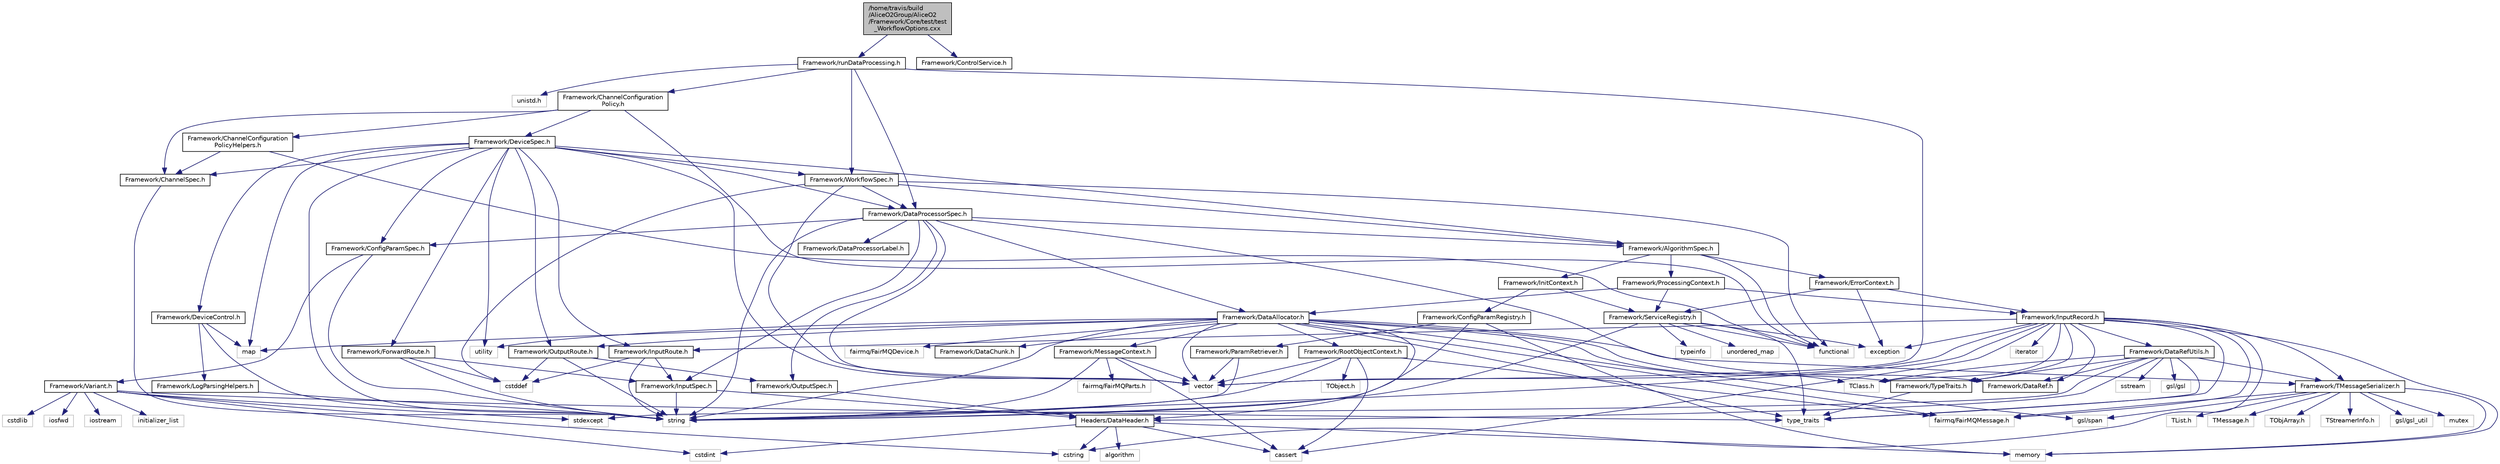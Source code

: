 digraph "/home/travis/build/AliceO2Group/AliceO2/Framework/Core/test/test_WorkflowOptions.cxx"
{
 // INTERACTIVE_SVG=YES
  bgcolor="transparent";
  edge [fontname="Helvetica",fontsize="10",labelfontname="Helvetica",labelfontsize="10"];
  node [fontname="Helvetica",fontsize="10",shape=record];
  Node1 [label="/home/travis/build\l/AliceO2Group/AliceO2\l/Framework/Core/test/test\l_WorkflowOptions.cxx",height=0.2,width=0.4,color="black", fillcolor="grey75", style="filled" fontcolor="black"];
  Node1 -> Node2 [color="midnightblue",fontsize="10",style="solid",fontname="Helvetica"];
  Node2 [label="Framework/runDataProcessing.h",height=0.2,width=0.4,color="black",URL="$db/dd0/runDataProcessing_8h.html"];
  Node2 -> Node3 [color="midnightblue",fontsize="10",style="solid",fontname="Helvetica"];
  Node3 [label="unistd.h",height=0.2,width=0.4,color="grey75"];
  Node2 -> Node4 [color="midnightblue",fontsize="10",style="solid",fontname="Helvetica"];
  Node4 [label="vector",height=0.2,width=0.4,color="grey75"];
  Node2 -> Node5 [color="midnightblue",fontsize="10",style="solid",fontname="Helvetica"];
  Node5 [label="Framework/ChannelConfiguration\lPolicy.h",height=0.2,width=0.4,color="black",URL="$dd/d0f/ChannelConfigurationPolicy_8h.html"];
  Node5 -> Node6 [color="midnightblue",fontsize="10",style="solid",fontname="Helvetica"];
  Node6 [label="functional",height=0.2,width=0.4,color="grey75"];
  Node5 -> Node7 [color="midnightblue",fontsize="10",style="solid",fontname="Helvetica"];
  Node7 [label="Framework/ChannelConfiguration\lPolicyHelpers.h",height=0.2,width=0.4,color="black",URL="$d6/d05/ChannelConfigurationPolicyHelpers_8h.html"];
  Node7 -> Node8 [color="midnightblue",fontsize="10",style="solid",fontname="Helvetica"];
  Node8 [label="Framework/ChannelSpec.h",height=0.2,width=0.4,color="black",URL="$d6/d72/ChannelSpec_8h.html"];
  Node8 -> Node9 [color="midnightblue",fontsize="10",style="solid",fontname="Helvetica"];
  Node9 [label="string",height=0.2,width=0.4,color="grey75"];
  Node7 -> Node6 [color="midnightblue",fontsize="10",style="solid",fontname="Helvetica"];
  Node5 -> Node8 [color="midnightblue",fontsize="10",style="solid",fontname="Helvetica"];
  Node5 -> Node10 [color="midnightblue",fontsize="10",style="solid",fontname="Helvetica"];
  Node10 [label="Framework/DeviceSpec.h",height=0.2,width=0.4,color="black",URL="$df/de8/DeviceSpec_8h.html"];
  Node10 -> Node11 [color="midnightblue",fontsize="10",style="solid",fontname="Helvetica"];
  Node11 [label="Framework/WorkflowSpec.h",height=0.2,width=0.4,color="black",URL="$df/da1/WorkflowSpec_8h.html"];
  Node11 -> Node12 [color="midnightblue",fontsize="10",style="solid",fontname="Helvetica"];
  Node12 [label="Framework/DataProcessorSpec.h",height=0.2,width=0.4,color="black",URL="$d0/df4/DataProcessorSpec_8h.html"];
  Node12 -> Node13 [color="midnightblue",fontsize="10",style="solid",fontname="Helvetica"];
  Node13 [label="Framework/AlgorithmSpec.h",height=0.2,width=0.4,color="black",URL="$d0/d14/AlgorithmSpec_8h.html"];
  Node13 -> Node14 [color="midnightblue",fontsize="10",style="solid",fontname="Helvetica"];
  Node14 [label="Framework/ProcessingContext.h",height=0.2,width=0.4,color="black",URL="$de/d6a/ProcessingContext_8h.html"];
  Node14 -> Node15 [color="midnightblue",fontsize="10",style="solid",fontname="Helvetica"];
  Node15 [label="Framework/InputRecord.h",height=0.2,width=0.4,color="black",URL="$d6/d5c/InputRecord_8h.html"];
  Node15 -> Node16 [color="midnightblue",fontsize="10",style="solid",fontname="Helvetica"];
  Node16 [label="Framework/DataRef.h",height=0.2,width=0.4,color="black",URL="$d5/dfb/DataRef_8h.html"];
  Node15 -> Node17 [color="midnightblue",fontsize="10",style="solid",fontname="Helvetica"];
  Node17 [label="Framework/DataRefUtils.h",height=0.2,width=0.4,color="black",URL="$d5/db8/DataRefUtils_8h.html"];
  Node17 -> Node16 [color="midnightblue",fontsize="10",style="solid",fontname="Helvetica"];
  Node17 -> Node18 [color="midnightblue",fontsize="10",style="solid",fontname="Helvetica"];
  Node18 [label="Headers/DataHeader.h",height=0.2,width=0.4,color="black",URL="$dc/dcd/DataHeader_8h.html"];
  Node18 -> Node19 [color="midnightblue",fontsize="10",style="solid",fontname="Helvetica"];
  Node19 [label="cstdint",height=0.2,width=0.4,color="grey75"];
  Node18 -> Node20 [color="midnightblue",fontsize="10",style="solid",fontname="Helvetica"];
  Node20 [label="memory",height=0.2,width=0.4,color="grey75"];
  Node18 -> Node21 [color="midnightblue",fontsize="10",style="solid",fontname="Helvetica"];
  Node21 [label="cassert",height=0.2,width=0.4,color="grey75"];
  Node18 -> Node22 [color="midnightblue",fontsize="10",style="solid",fontname="Helvetica"];
  Node22 [label="cstring",height=0.2,width=0.4,color="grey75"];
  Node18 -> Node23 [color="midnightblue",fontsize="10",style="solid",fontname="Helvetica"];
  Node23 [label="algorithm",height=0.2,width=0.4,color="grey75"];
  Node17 -> Node24 [color="midnightblue",fontsize="10",style="solid",fontname="Helvetica"];
  Node24 [label="Framework/TMessageSerializer.h",height=0.2,width=0.4,color="black",URL="$d8/d3c/TMessageSerializer_8h.html"];
  Node24 -> Node25 [color="midnightblue",fontsize="10",style="solid",fontname="Helvetica"];
  Node25 [label="fairmq/FairMQMessage.h",height=0.2,width=0.4,color="grey75"];
  Node24 -> Node26 [color="midnightblue",fontsize="10",style="solid",fontname="Helvetica"];
  Node26 [label="TList.h",height=0.2,width=0.4,color="grey75"];
  Node24 -> Node27 [color="midnightblue",fontsize="10",style="solid",fontname="Helvetica"];
  Node27 [label="TMessage.h",height=0.2,width=0.4,color="grey75"];
  Node24 -> Node28 [color="midnightblue",fontsize="10",style="solid",fontname="Helvetica"];
  Node28 [label="TObjArray.h",height=0.2,width=0.4,color="grey75"];
  Node24 -> Node29 [color="midnightblue",fontsize="10",style="solid",fontname="Helvetica"];
  Node29 [label="TStreamerInfo.h",height=0.2,width=0.4,color="grey75"];
  Node24 -> Node30 [color="midnightblue",fontsize="10",style="solid",fontname="Helvetica"];
  Node30 [label="gsl/gsl_util",height=0.2,width=0.4,color="grey75"];
  Node24 -> Node31 [color="midnightblue",fontsize="10",style="solid",fontname="Helvetica"];
  Node31 [label="gsl/span",height=0.2,width=0.4,color="grey75"];
  Node24 -> Node20 [color="midnightblue",fontsize="10",style="solid",fontname="Helvetica"];
  Node24 -> Node32 [color="midnightblue",fontsize="10",style="solid",fontname="Helvetica"];
  Node32 [label="mutex",height=0.2,width=0.4,color="grey75"];
  Node17 -> Node33 [color="midnightblue",fontsize="10",style="solid",fontname="Helvetica"];
  Node33 [label="Framework/TypeTraits.h",height=0.2,width=0.4,color="black",URL="$d0/d95/TypeTraits_8h.html"];
  Node33 -> Node34 [color="midnightblue",fontsize="10",style="solid",fontname="Helvetica"];
  Node34 [label="type_traits",height=0.2,width=0.4,color="grey75"];
  Node17 -> Node35 [color="midnightblue",fontsize="10",style="solid",fontname="Helvetica"];
  Node35 [label="TClass.h",height=0.2,width=0.4,color="grey75"];
  Node17 -> Node36 [color="midnightblue",fontsize="10",style="solid",fontname="Helvetica"];
  Node36 [label="stdexcept",height=0.2,width=0.4,color="grey75"];
  Node17 -> Node37 [color="midnightblue",fontsize="10",style="solid",fontname="Helvetica"];
  Node37 [label="sstream",height=0.2,width=0.4,color="grey75"];
  Node17 -> Node34 [color="midnightblue",fontsize="10",style="solid",fontname="Helvetica"];
  Node17 -> Node38 [color="midnightblue",fontsize="10",style="solid",fontname="Helvetica"];
  Node38 [label="gsl/gsl",height=0.2,width=0.4,color="grey75"];
  Node15 -> Node39 [color="midnightblue",fontsize="10",style="solid",fontname="Helvetica"];
  Node39 [label="Framework/InputRoute.h",height=0.2,width=0.4,color="black",URL="$d5/d19/InputRoute_8h.html"];
  Node39 -> Node40 [color="midnightblue",fontsize="10",style="solid",fontname="Helvetica"];
  Node40 [label="Framework/InputSpec.h",height=0.2,width=0.4,color="black",URL="$d5/d3f/InputSpec_8h.html"];
  Node40 -> Node9 [color="midnightblue",fontsize="10",style="solid",fontname="Helvetica"];
  Node40 -> Node18 [color="midnightblue",fontsize="10",style="solid",fontname="Helvetica"];
  Node39 -> Node41 [color="midnightblue",fontsize="10",style="solid",fontname="Helvetica"];
  Node41 [label="cstddef",height=0.2,width=0.4,color="grey75"];
  Node39 -> Node9 [color="midnightblue",fontsize="10",style="solid",fontname="Helvetica"];
  Node15 -> Node33 [color="midnightblue",fontsize="10",style="solid",fontname="Helvetica"];
  Node15 -> Node25 [color="midnightblue",fontsize="10",style="solid",fontname="Helvetica"];
  Node15 -> Node24 [color="midnightblue",fontsize="10",style="solid",fontname="Helvetica"];
  Node15 -> Node35 [color="midnightblue",fontsize="10",style="solid",fontname="Helvetica"];
  Node15 -> Node42 [color="midnightblue",fontsize="10",style="solid",fontname="Helvetica"];
  Node42 [label="iterator",height=0.2,width=0.4,color="grey75"];
  Node15 -> Node9 [color="midnightblue",fontsize="10",style="solid",fontname="Helvetica"];
  Node15 -> Node4 [color="midnightblue",fontsize="10",style="solid",fontname="Helvetica"];
  Node15 -> Node22 [color="midnightblue",fontsize="10",style="solid",fontname="Helvetica"];
  Node15 -> Node21 [color="midnightblue",fontsize="10",style="solid",fontname="Helvetica"];
  Node15 -> Node43 [color="midnightblue",fontsize="10",style="solid",fontname="Helvetica"];
  Node43 [label="exception",height=0.2,width=0.4,color="grey75"];
  Node15 -> Node20 [color="midnightblue",fontsize="10",style="solid",fontname="Helvetica"];
  Node15 -> Node34 [color="midnightblue",fontsize="10",style="solid",fontname="Helvetica"];
  Node14 -> Node44 [color="midnightblue",fontsize="10",style="solid",fontname="Helvetica"];
  Node44 [label="Framework/ServiceRegistry.h",height=0.2,width=0.4,color="black",URL="$d8/d17/ServiceRegistry_8h.html"];
  Node44 -> Node43 [color="midnightblue",fontsize="10",style="solid",fontname="Helvetica"];
  Node44 -> Node6 [color="midnightblue",fontsize="10",style="solid",fontname="Helvetica"];
  Node44 -> Node9 [color="midnightblue",fontsize="10",style="solid",fontname="Helvetica"];
  Node44 -> Node34 [color="midnightblue",fontsize="10",style="solid",fontname="Helvetica"];
  Node44 -> Node45 [color="midnightblue",fontsize="10",style="solid",fontname="Helvetica"];
  Node45 [label="typeinfo",height=0.2,width=0.4,color="grey75"];
  Node44 -> Node46 [color="midnightblue",fontsize="10",style="solid",fontname="Helvetica"];
  Node46 [label="unordered_map",height=0.2,width=0.4,color="grey75"];
  Node14 -> Node47 [color="midnightblue",fontsize="10",style="solid",fontname="Helvetica"];
  Node47 [label="Framework/DataAllocator.h",height=0.2,width=0.4,color="black",URL="$d1/d28/DataAllocator_8h.html"];
  Node47 -> Node48 [color="midnightblue",fontsize="10",style="solid",fontname="Helvetica"];
  Node48 [label="fairmq/FairMQDevice.h",height=0.2,width=0.4,color="grey75"];
  Node47 -> Node18 [color="midnightblue",fontsize="10",style="solid",fontname="Helvetica"];
  Node47 -> Node49 [color="midnightblue",fontsize="10",style="solid",fontname="Helvetica"];
  Node49 [label="Framework/OutputRoute.h",height=0.2,width=0.4,color="black",URL="$d6/df4/OutputRoute_8h.html"];
  Node49 -> Node50 [color="midnightblue",fontsize="10",style="solid",fontname="Helvetica"];
  Node50 [label="Framework/OutputSpec.h",height=0.2,width=0.4,color="black",URL="$db/d2d/OutputSpec_8h.html"];
  Node50 -> Node18 [color="midnightblue",fontsize="10",style="solid",fontname="Helvetica"];
  Node49 -> Node41 [color="midnightblue",fontsize="10",style="solid",fontname="Helvetica"];
  Node49 -> Node9 [color="midnightblue",fontsize="10",style="solid",fontname="Helvetica"];
  Node47 -> Node51 [color="midnightblue",fontsize="10",style="solid",fontname="Helvetica"];
  Node51 [label="Framework/DataChunk.h",height=0.2,width=0.4,color="black",URL="$d7/d31/DataChunk_8h.html"];
  Node47 -> Node52 [color="midnightblue",fontsize="10",style="solid",fontname="Helvetica"];
  Node52 [label="Framework/MessageContext.h",height=0.2,width=0.4,color="black",URL="$dc/dc4/MessageContext_8h.html"];
  Node52 -> Node53 [color="midnightblue",fontsize="10",style="solid",fontname="Helvetica"];
  Node53 [label="fairmq/FairMQParts.h",height=0.2,width=0.4,color="grey75"];
  Node52 -> Node4 [color="midnightblue",fontsize="10",style="solid",fontname="Helvetica"];
  Node52 -> Node21 [color="midnightblue",fontsize="10",style="solid",fontname="Helvetica"];
  Node52 -> Node9 [color="midnightblue",fontsize="10",style="solid",fontname="Helvetica"];
  Node47 -> Node54 [color="midnightblue",fontsize="10",style="solid",fontname="Helvetica"];
  Node54 [label="Framework/RootObjectContext.h",height=0.2,width=0.4,color="black",URL="$d2/d80/RootObjectContext_8h.html"];
  Node54 -> Node25 [color="midnightblue",fontsize="10",style="solid",fontname="Helvetica"];
  Node54 -> Node55 [color="midnightblue",fontsize="10",style="solid",fontname="Helvetica"];
  Node55 [label="TObject.h",height=0.2,width=0.4,color="grey75"];
  Node54 -> Node4 [color="midnightblue",fontsize="10",style="solid",fontname="Helvetica"];
  Node54 -> Node21 [color="midnightblue",fontsize="10",style="solid",fontname="Helvetica"];
  Node54 -> Node9 [color="midnightblue",fontsize="10",style="solid",fontname="Helvetica"];
  Node47 -> Node24 [color="midnightblue",fontsize="10",style="solid",fontname="Helvetica"];
  Node47 -> Node33 [color="midnightblue",fontsize="10",style="solid",fontname="Helvetica"];
  Node47 -> Node25 [color="midnightblue",fontsize="10",style="solid",fontname="Helvetica"];
  Node47 -> Node4 [color="midnightblue",fontsize="10",style="solid",fontname="Helvetica"];
  Node47 -> Node56 [color="midnightblue",fontsize="10",style="solid",fontname="Helvetica"];
  Node56 [label="map",height=0.2,width=0.4,color="grey75"];
  Node47 -> Node9 [color="midnightblue",fontsize="10",style="solid",fontname="Helvetica"];
  Node47 -> Node57 [color="midnightblue",fontsize="10",style="solid",fontname="Helvetica"];
  Node57 [label="utility",height=0.2,width=0.4,color="grey75"];
  Node47 -> Node34 [color="midnightblue",fontsize="10",style="solid",fontname="Helvetica"];
  Node47 -> Node31 [color="midnightblue",fontsize="10",style="solid",fontname="Helvetica"];
  Node47 -> Node35 [color="midnightblue",fontsize="10",style="solid",fontname="Helvetica"];
  Node13 -> Node58 [color="midnightblue",fontsize="10",style="solid",fontname="Helvetica"];
  Node58 [label="Framework/ErrorContext.h",height=0.2,width=0.4,color="black",URL="$d7/dad/ErrorContext_8h.html"];
  Node58 -> Node15 [color="midnightblue",fontsize="10",style="solid",fontname="Helvetica"];
  Node58 -> Node44 [color="midnightblue",fontsize="10",style="solid",fontname="Helvetica"];
  Node58 -> Node43 [color="midnightblue",fontsize="10",style="solid",fontname="Helvetica"];
  Node13 -> Node59 [color="midnightblue",fontsize="10",style="solid",fontname="Helvetica"];
  Node59 [label="Framework/InitContext.h",height=0.2,width=0.4,color="black",URL="$d4/d2b/InitContext_8h.html"];
  Node59 -> Node60 [color="midnightblue",fontsize="10",style="solid",fontname="Helvetica"];
  Node60 [label="Framework/ConfigParamRegistry.h",height=0.2,width=0.4,color="black",URL="$de/dc6/ConfigParamRegistry_8h.html"];
  Node60 -> Node61 [color="midnightblue",fontsize="10",style="solid",fontname="Helvetica"];
  Node61 [label="Framework/ParamRetriever.h",height=0.2,width=0.4,color="black",URL="$df/d72/ParamRetriever_8h.html"];
  Node61 -> Node9 [color="midnightblue",fontsize="10",style="solid",fontname="Helvetica"];
  Node61 -> Node4 [color="midnightblue",fontsize="10",style="solid",fontname="Helvetica"];
  Node60 -> Node20 [color="midnightblue",fontsize="10",style="solid",fontname="Helvetica"];
  Node60 -> Node9 [color="midnightblue",fontsize="10",style="solid",fontname="Helvetica"];
  Node59 -> Node44 [color="midnightblue",fontsize="10",style="solid",fontname="Helvetica"];
  Node13 -> Node6 [color="midnightblue",fontsize="10",style="solid",fontname="Helvetica"];
  Node12 -> Node62 [color="midnightblue",fontsize="10",style="solid",fontname="Helvetica"];
  Node62 [label="Framework/ConfigParamSpec.h",height=0.2,width=0.4,color="black",URL="$d0/d1c/ConfigParamSpec_8h.html"];
  Node62 -> Node9 [color="midnightblue",fontsize="10",style="solid",fontname="Helvetica"];
  Node62 -> Node63 [color="midnightblue",fontsize="10",style="solid",fontname="Helvetica"];
  Node63 [label="Framework/Variant.h",height=0.2,width=0.4,color="black",URL="$de/d56/Variant_8h.html"];
  Node63 -> Node34 [color="midnightblue",fontsize="10",style="solid",fontname="Helvetica"];
  Node63 -> Node22 [color="midnightblue",fontsize="10",style="solid",fontname="Helvetica"];
  Node63 -> Node19 [color="midnightblue",fontsize="10",style="solid",fontname="Helvetica"];
  Node63 -> Node64 [color="midnightblue",fontsize="10",style="solid",fontname="Helvetica"];
  Node64 [label="cstdlib",height=0.2,width=0.4,color="grey75"];
  Node63 -> Node36 [color="midnightblue",fontsize="10",style="solid",fontname="Helvetica"];
  Node63 -> Node65 [color="midnightblue",fontsize="10",style="solid",fontname="Helvetica"];
  Node65 [label="iosfwd",height=0.2,width=0.4,color="grey75"];
  Node63 -> Node66 [color="midnightblue",fontsize="10",style="solid",fontname="Helvetica"];
  Node66 [label="iostream",height=0.2,width=0.4,color="grey75"];
  Node63 -> Node67 [color="midnightblue",fontsize="10",style="solid",fontname="Helvetica"];
  Node67 [label="initializer_list",height=0.2,width=0.4,color="grey75"];
  Node12 -> Node47 [color="midnightblue",fontsize="10",style="solid",fontname="Helvetica"];
  Node12 -> Node68 [color="midnightblue",fontsize="10",style="solid",fontname="Helvetica"];
  Node68 [label="Framework/DataProcessorLabel.h",height=0.2,width=0.4,color="black",URL="$d1/df2/DataProcessorLabel_8h.html"];
  Node12 -> Node16 [color="midnightblue",fontsize="10",style="solid",fontname="Helvetica"];
  Node12 -> Node40 [color="midnightblue",fontsize="10",style="solid",fontname="Helvetica"];
  Node12 -> Node50 [color="midnightblue",fontsize="10",style="solid",fontname="Helvetica"];
  Node12 -> Node9 [color="midnightblue",fontsize="10",style="solid",fontname="Helvetica"];
  Node12 -> Node4 [color="midnightblue",fontsize="10",style="solid",fontname="Helvetica"];
  Node11 -> Node13 [color="midnightblue",fontsize="10",style="solid",fontname="Helvetica"];
  Node11 -> Node4 [color="midnightblue",fontsize="10",style="solid",fontname="Helvetica"];
  Node11 -> Node6 [color="midnightblue",fontsize="10",style="solid",fontname="Helvetica"];
  Node11 -> Node41 [color="midnightblue",fontsize="10",style="solid",fontname="Helvetica"];
  Node10 -> Node12 [color="midnightblue",fontsize="10",style="solid",fontname="Helvetica"];
  Node10 -> Node8 [color="midnightblue",fontsize="10",style="solid",fontname="Helvetica"];
  Node10 -> Node69 [color="midnightblue",fontsize="10",style="solid",fontname="Helvetica"];
  Node69 [label="Framework/DeviceControl.h",height=0.2,width=0.4,color="black",URL="$d2/d2c/DeviceControl_8h.html"];
  Node69 -> Node56 [color="midnightblue",fontsize="10",style="solid",fontname="Helvetica"];
  Node69 -> Node9 [color="midnightblue",fontsize="10",style="solid",fontname="Helvetica"];
  Node69 -> Node70 [color="midnightblue",fontsize="10",style="solid",fontname="Helvetica"];
  Node70 [label="Framework/LogParsingHelpers.h",height=0.2,width=0.4,color="black",URL="$d8/d4a/LogParsingHelpers_8h.html"];
  Node70 -> Node9 [color="midnightblue",fontsize="10",style="solid",fontname="Helvetica"];
  Node10 -> Node13 [color="midnightblue",fontsize="10",style="solid",fontname="Helvetica"];
  Node10 -> Node62 [color="midnightblue",fontsize="10",style="solid",fontname="Helvetica"];
  Node10 -> Node71 [color="midnightblue",fontsize="10",style="solid",fontname="Helvetica"];
  Node71 [label="Framework/ForwardRoute.h",height=0.2,width=0.4,color="black",URL="$d7/d12/ForwardRoute_8h.html"];
  Node71 -> Node40 [color="midnightblue",fontsize="10",style="solid",fontname="Helvetica"];
  Node71 -> Node41 [color="midnightblue",fontsize="10",style="solid",fontname="Helvetica"];
  Node71 -> Node9 [color="midnightblue",fontsize="10",style="solid",fontname="Helvetica"];
  Node10 -> Node39 [color="midnightblue",fontsize="10",style="solid",fontname="Helvetica"];
  Node10 -> Node49 [color="midnightblue",fontsize="10",style="solid",fontname="Helvetica"];
  Node10 -> Node4 [color="midnightblue",fontsize="10",style="solid",fontname="Helvetica"];
  Node10 -> Node9 [color="midnightblue",fontsize="10",style="solid",fontname="Helvetica"];
  Node10 -> Node56 [color="midnightblue",fontsize="10",style="solid",fontname="Helvetica"];
  Node10 -> Node57 [color="midnightblue",fontsize="10",style="solid",fontname="Helvetica"];
  Node2 -> Node12 [color="midnightblue",fontsize="10",style="solid",fontname="Helvetica"];
  Node2 -> Node11 [color="midnightblue",fontsize="10",style="solid",fontname="Helvetica"];
  Node1 -> Node72 [color="midnightblue",fontsize="10",style="solid",fontname="Helvetica"];
  Node72 [label="Framework/ControlService.h",height=0.2,width=0.4,color="black",URL="$d2/d43/ControlService_8h.html"];
}
